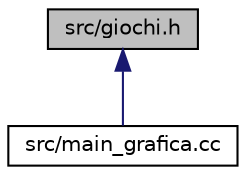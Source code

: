 digraph "src/giochi.h"
{
  edge [fontname="Helvetica",fontsize="10",labelfontname="Helvetica",labelfontsize="10"];
  node [fontname="Helvetica",fontsize="10",shape=record];
  Node1 [label="src/giochi.h",height=0.2,width=0.4,color="black", fillcolor="grey75", style="filled", fontcolor="black"];
  Node1 -> Node2 [dir="back",color="midnightblue",fontsize="10",style="solid",fontname="Helvetica"];
  Node2 [label="src/main_grafica.cc",height=0.2,width=0.4,color="black", fillcolor="white", style="filled",URL="$main__grafica_8cc.html",tooltip="File di supporto per la grafica e l&#39;inizializzazione del main. "];
}
